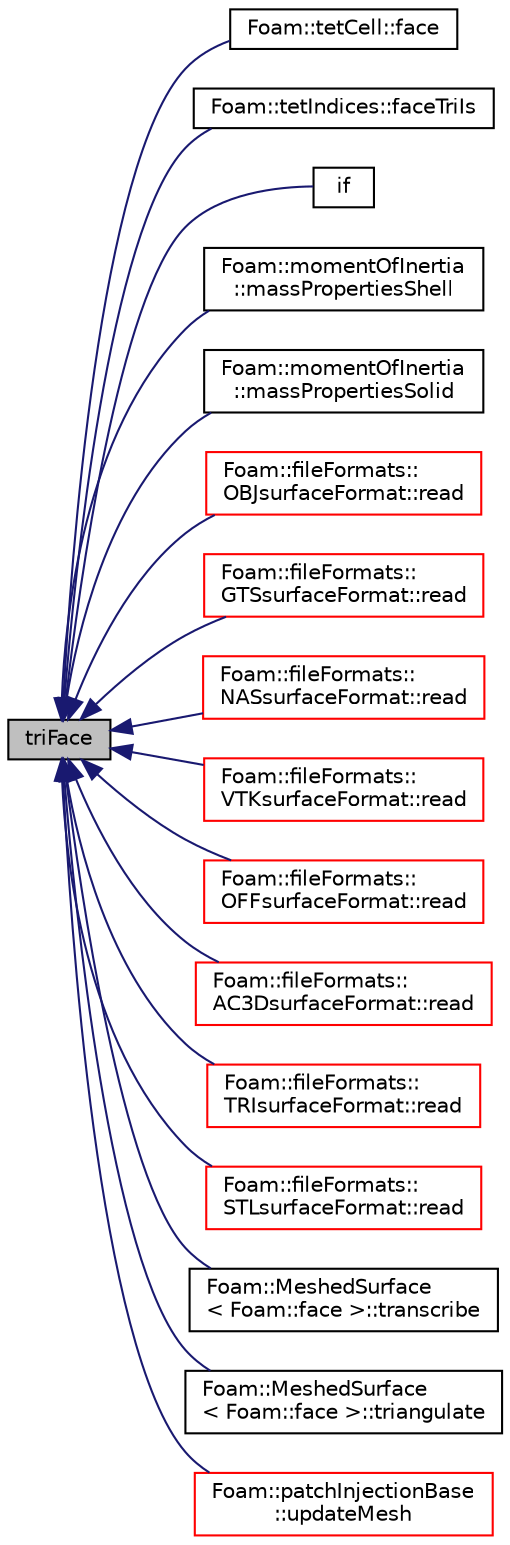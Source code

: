 digraph "triFace"
{
  bgcolor="transparent";
  edge [fontname="Helvetica",fontsize="10",labelfontname="Helvetica",labelfontsize="10"];
  node [fontname="Helvetica",fontsize="10",shape=record];
  rankdir="LR";
  Node2723 [label="triFace",height=0.2,width=0.4,color="black", fillcolor="grey75", style="filled", fontcolor="black"];
  Node2723 -> Node2724 [dir="back",color="midnightblue",fontsize="10",style="solid",fontname="Helvetica"];
  Node2724 [label="Foam::tetCell::face",height=0.2,width=0.4,color="black",URL="$a28381.html#ab40f6eb6c380226f1617b82c394e8afc",tooltip="Return i-th face. "];
  Node2723 -> Node2725 [dir="back",color="midnightblue",fontsize="10",style="solid",fontname="Helvetica"];
  Node2725 [label="Foam::tetIndices::faceTriIs",height=0.2,width=0.4,color="black",URL="$a28577.html#a50526e47ea3f6566f0995d1dc4f476d4",tooltip="Return the point indices corresponding to the tri on the mesh. "];
  Node2723 -> Node2726 [dir="back",color="midnightblue",fontsize="10",style="solid",fontname="Helvetica"];
  Node2726 [label="if",height=0.2,width=0.4,color="black",URL="$a18329.html#a1fdc22027e8cb09a40a298042a8c9b5b"];
  Node2723 -> Node2727 [dir="back",color="midnightblue",fontsize="10",style="solid",fontname="Helvetica"];
  Node2727 [label="Foam::momentOfInertia\l::massPropertiesShell",height=0.2,width=0.4,color="black",URL="$a26273.html#aa372560e677945289802ce2ddac92b29"];
  Node2723 -> Node2728 [dir="back",color="midnightblue",fontsize="10",style="solid",fontname="Helvetica"];
  Node2728 [label="Foam::momentOfInertia\l::massPropertiesSolid",height=0.2,width=0.4,color="black",URL="$a26273.html#a74dcc478f8683c22d8ac1a5decc4e8b4"];
  Node2723 -> Node2729 [dir="back",color="midnightblue",fontsize="10",style="solid",fontname="Helvetica"];
  Node2729 [label="Foam::fileFormats::\lOBJsurfaceFormat::read",height=0.2,width=0.4,color="red",URL="$a30869.html#a464ebd67acbdff0014d4dae69e3ec4be",tooltip="Read from file. "];
  Node2723 -> Node2732 [dir="back",color="midnightblue",fontsize="10",style="solid",fontname="Helvetica"];
  Node2732 [label="Foam::fileFormats::\lGTSsurfaceFormat::read",height=0.2,width=0.4,color="red",URL="$a30857.html#a464ebd67acbdff0014d4dae69e3ec4be",tooltip="Read from file. "];
  Node2723 -> Node2735 [dir="back",color="midnightblue",fontsize="10",style="solid",fontname="Helvetica"];
  Node2735 [label="Foam::fileFormats::\lNASsurfaceFormat::read",height=0.2,width=0.4,color="red",URL="$a30861.html#a464ebd67acbdff0014d4dae69e3ec4be",tooltip="Read from a file. "];
  Node2723 -> Node2738 [dir="back",color="midnightblue",fontsize="10",style="solid",fontname="Helvetica"];
  Node2738 [label="Foam::fileFormats::\lVTKsurfaceFormat::read",height=0.2,width=0.4,color="red",URL="$a30925.html#a464ebd67acbdff0014d4dae69e3ec4be",tooltip="Read from file. "];
  Node2723 -> Node2741 [dir="back",color="midnightblue",fontsize="10",style="solid",fontname="Helvetica"];
  Node2741 [label="Foam::fileFormats::\lOFFsurfaceFormat::read",height=0.2,width=0.4,color="red",URL="$a30873.html#a464ebd67acbdff0014d4dae69e3ec4be",tooltip="Read from file. "];
  Node2723 -> Node2744 [dir="back",color="midnightblue",fontsize="10",style="solid",fontname="Helvetica"];
  Node2744 [label="Foam::fileFormats::\lAC3DsurfaceFormat::read",height=0.2,width=0.4,color="red",URL="$a30849.html#a464ebd67acbdff0014d4dae69e3ec4be",tooltip="Read from file. "];
  Node2723 -> Node2747 [dir="back",color="midnightblue",fontsize="10",style="solid",fontname="Helvetica"];
  Node2747 [label="Foam::fileFormats::\lTRIsurfaceFormat::read",height=0.2,width=0.4,color="red",URL="$a30917.html#a464ebd67acbdff0014d4dae69e3ec4be",tooltip="Read from file. "];
  Node2723 -> Node2750 [dir="back",color="midnightblue",fontsize="10",style="solid",fontname="Helvetica"];
  Node2750 [label="Foam::fileFormats::\lSTLsurfaceFormat::read",height=0.2,width=0.4,color="red",URL="$a30901.html#a464ebd67acbdff0014d4dae69e3ec4be",tooltip="Read from file. "];
  Node2723 -> Node2753 [dir="back",color="midnightblue",fontsize="10",style="solid",fontname="Helvetica"];
  Node2753 [label="Foam::MeshedSurface\l\< Foam::face \>::transcribe",height=0.2,width=0.4,color="black",URL="$a30833.html#a89f858f78ba8ae4e1d6388369558eb85"];
  Node2723 -> Node2754 [dir="back",color="midnightblue",fontsize="10",style="solid",fontname="Helvetica"];
  Node2754 [label="Foam::MeshedSurface\l\< Foam::face \>::triangulate",height=0.2,width=0.4,color="black",URL="$a30833.html#ab8d32c1bc9e030a0f792cce93813f0cc",tooltip="Triangulate in-place, returning the number of triangles added. "];
  Node2723 -> Node2755 [dir="back",color="midnightblue",fontsize="10",style="solid",fontname="Helvetica"];
  Node2755 [label="Foam::patchInjectionBase\l::updateMesh",height=0.2,width=0.4,color="red",URL="$a25229.html#a6d43ae10cf9dba5b6063e706ab5534e3",tooltip="Update patch geometry and derived info for injection locations. "];
}
